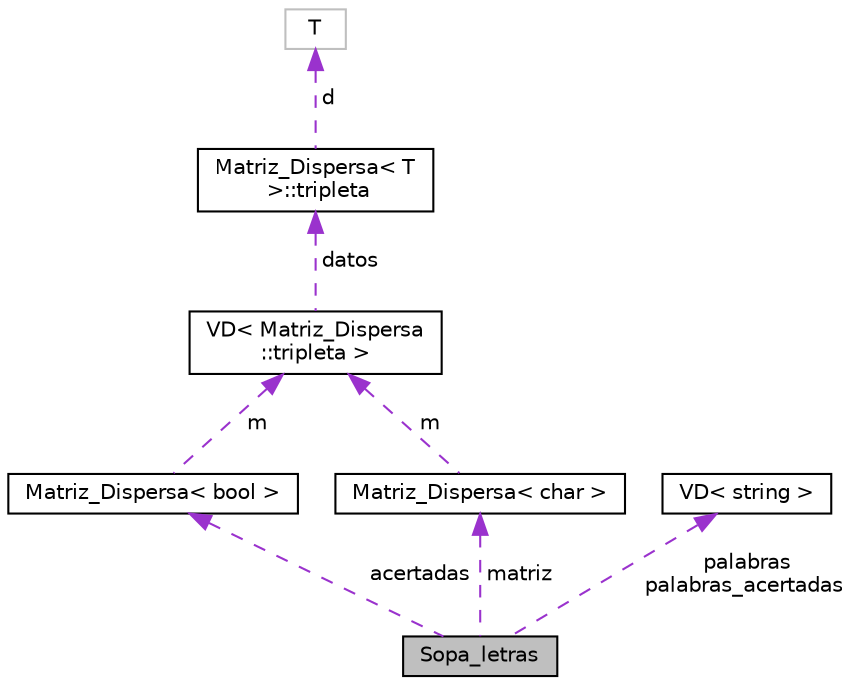 digraph "Sopa_letras"
{
  edge [fontname="Helvetica",fontsize="10",labelfontname="Helvetica",labelfontsize="10"];
  node [fontname="Helvetica",fontsize="10",shape=record];
  Node1 [label="Sopa_letras",height=0.2,width=0.4,color="black", fillcolor="grey75", style="filled", fontcolor="black"];
  Node2 -> Node1 [dir="back",color="darkorchid3",fontsize="10",style="dashed",label=" acertadas" ,fontname="Helvetica"];
  Node2 [label="Matriz_Dispersa\< bool \>",height=0.2,width=0.4,color="black", fillcolor="white", style="filled",URL="$da/d62/classMatriz__Dispersa.html"];
  Node3 -> Node2 [dir="back",color="darkorchid3",fontsize="10",style="dashed",label=" m" ,fontname="Helvetica"];
  Node3 [label="VD\< Matriz_Dispersa\l::tripleta \>",height=0.2,width=0.4,color="black", fillcolor="white", style="filled",URL="$d1/dbc/classVD.html"];
  Node4 -> Node3 [dir="back",color="darkorchid3",fontsize="10",style="dashed",label=" datos" ,fontname="Helvetica"];
  Node4 [label="Matriz_Dispersa\< T\l \>::tripleta",height=0.2,width=0.4,color="black", fillcolor="white", style="filled",URL="$d5/d3d/structMatriz__Dispersa_1_1tripleta.html"];
  Node5 -> Node4 [dir="back",color="darkorchid3",fontsize="10",style="dashed",label=" d" ,fontname="Helvetica"];
  Node5 [label="T",height=0.2,width=0.4,color="grey75", fillcolor="white", style="filled"];
  Node6 -> Node1 [dir="back",color="darkorchid3",fontsize="10",style="dashed",label=" matriz" ,fontname="Helvetica"];
  Node6 [label="Matriz_Dispersa\< char \>",height=0.2,width=0.4,color="black", fillcolor="white", style="filled",URL="$da/d62/classMatriz__Dispersa.html"];
  Node3 -> Node6 [dir="back",color="darkorchid3",fontsize="10",style="dashed",label=" m" ,fontname="Helvetica"];
  Node7 -> Node1 [dir="back",color="darkorchid3",fontsize="10",style="dashed",label=" palabras\npalabras_acertadas" ,fontname="Helvetica"];
  Node7 [label="VD\< string \>",height=0.2,width=0.4,color="black", fillcolor="white", style="filled",URL="$d1/dbc/classVD.html"];
}
